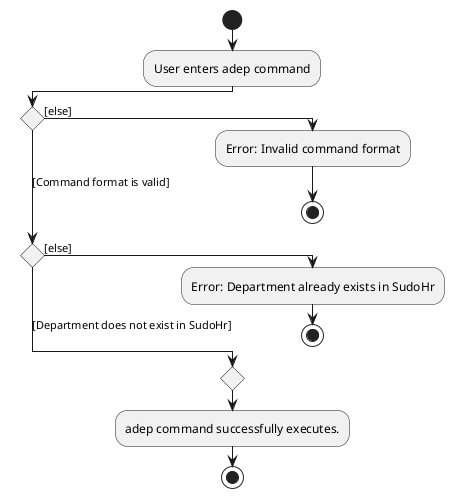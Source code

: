 
@startuml
!pragma useVerticalIf on
start
:User enters adep command;
if () then ([else])
  :Error: Invalid command format;
  stop
([Command format is valid])elseif () then ([else])
  :Error: Department already exists in SudoHr;
   stop
 else ([Department does not exist in SudoHr])
endif
  :adep command successfully executes.;
stop

@enduml
